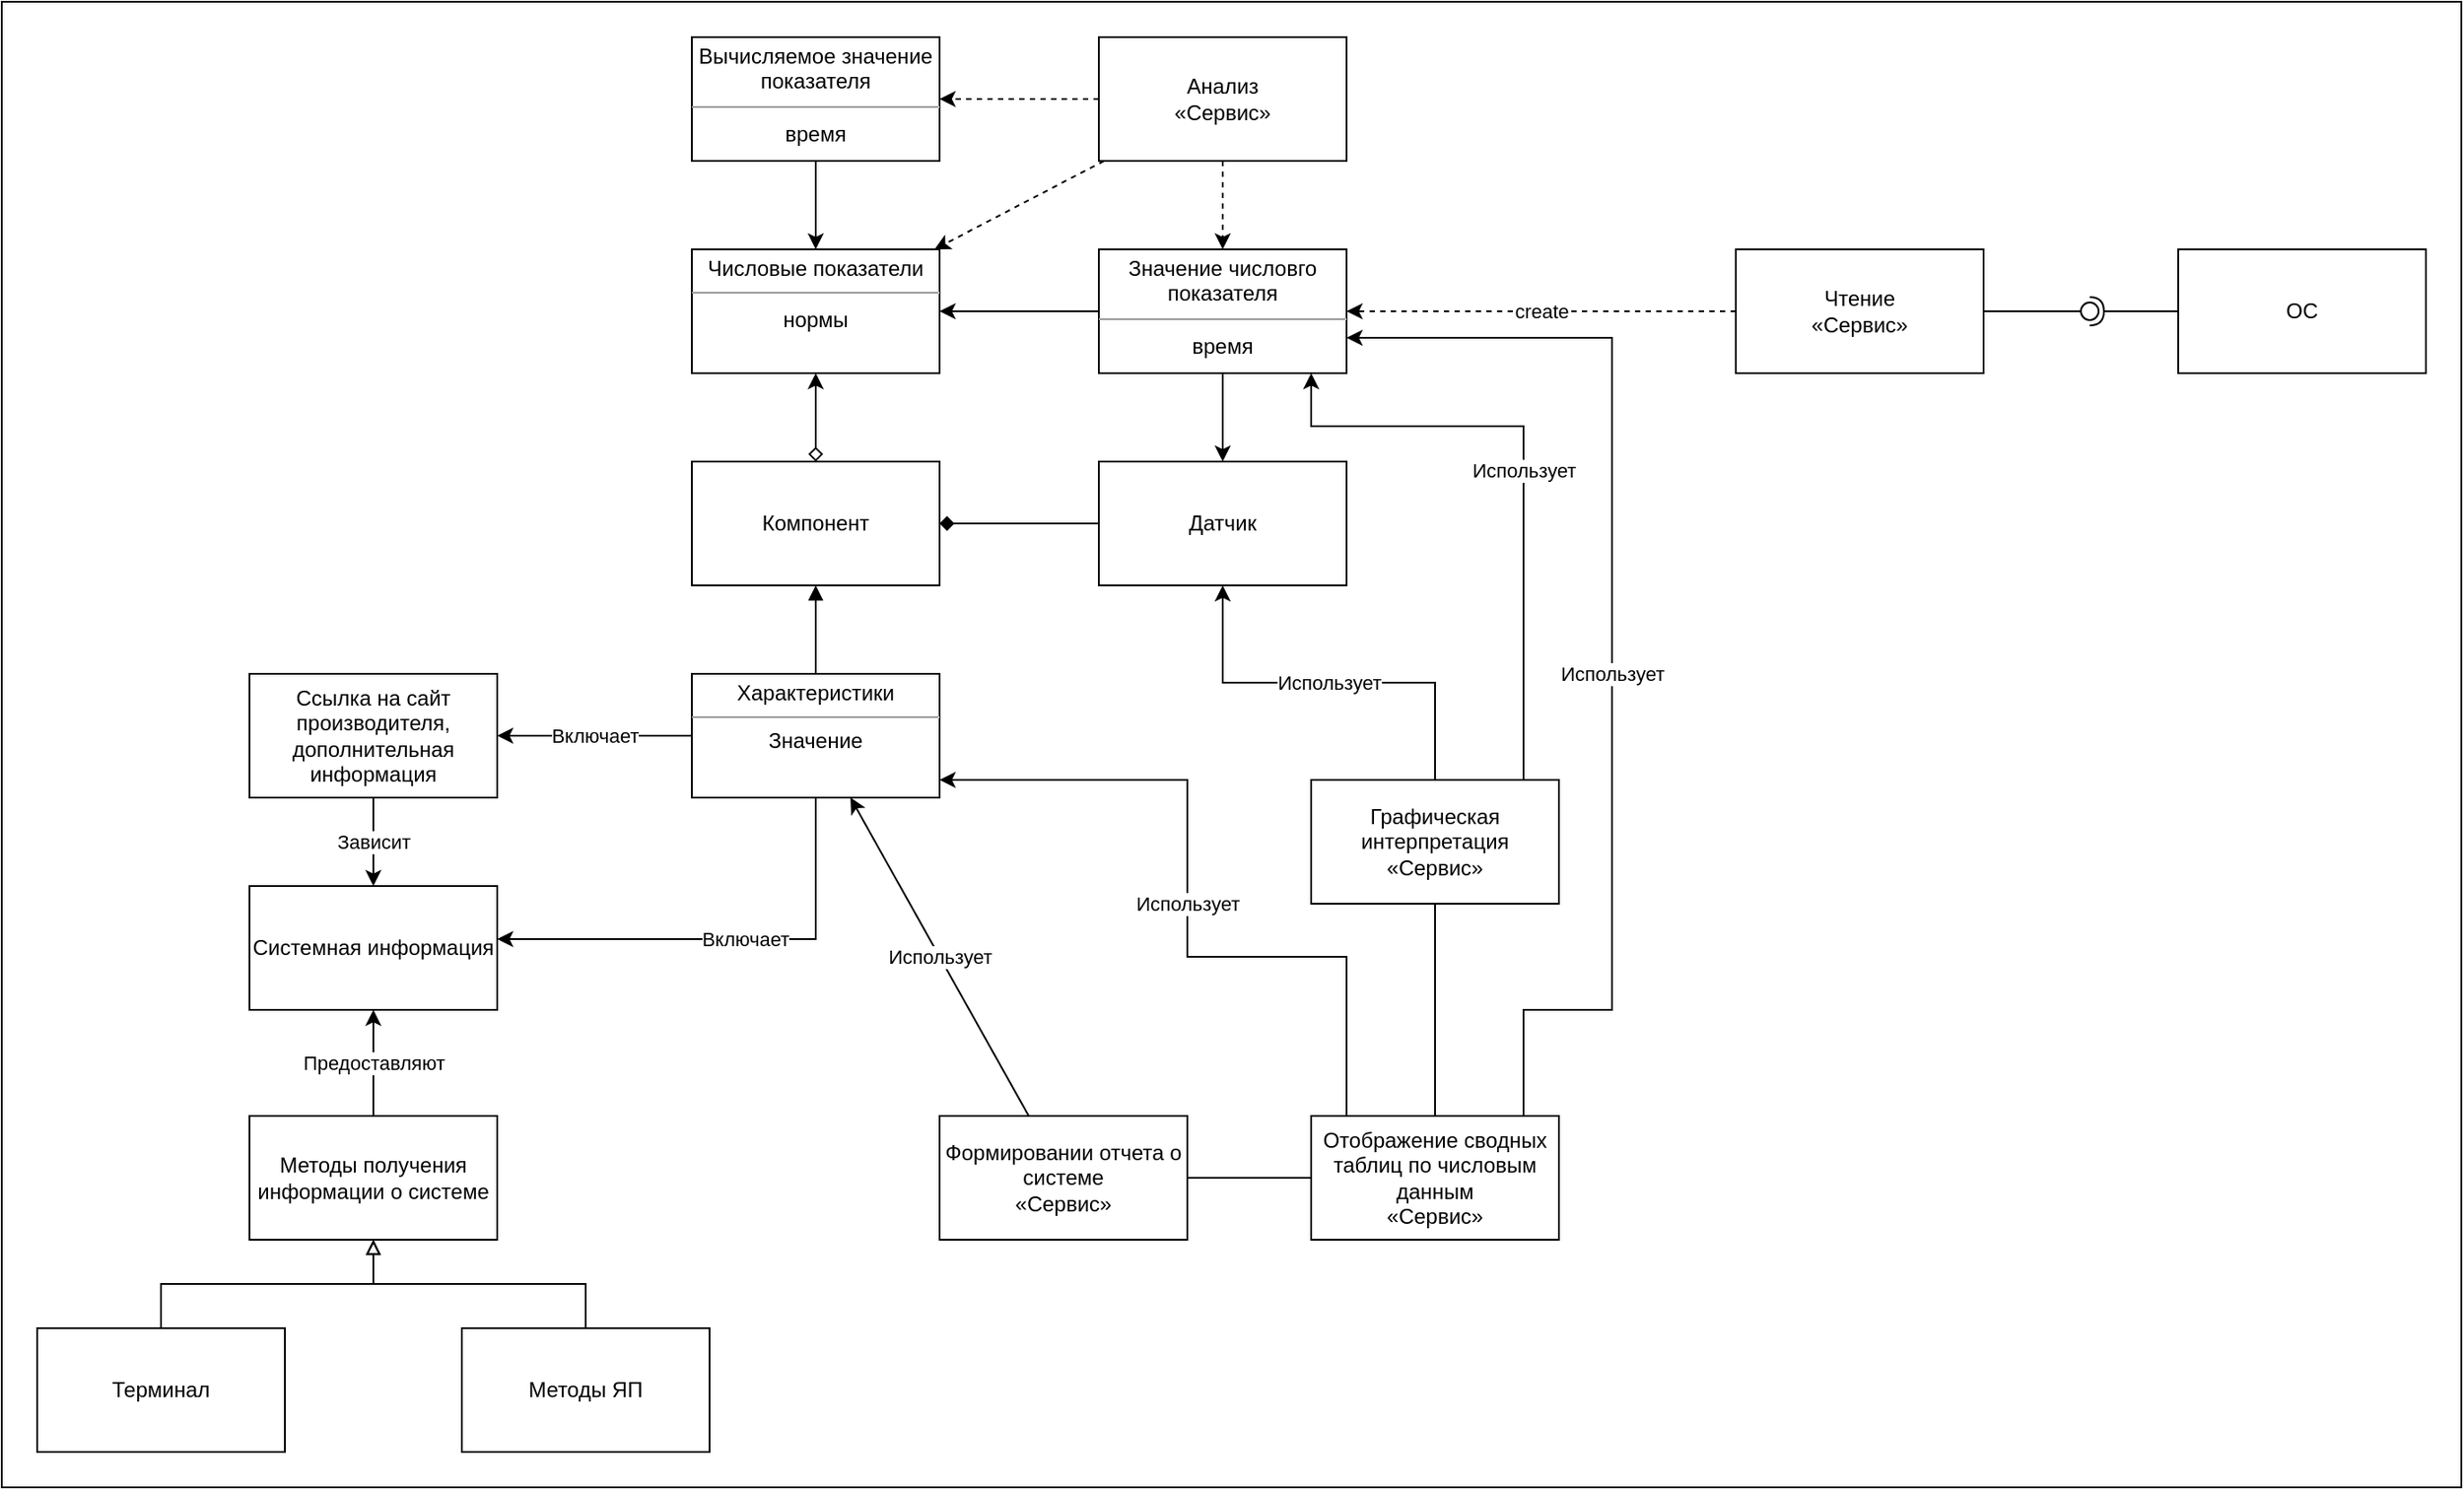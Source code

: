 <mxfile version="22.1.3" type="device">
  <diagram name="Страница — 1" id="zXgOoWQUP_nLfWoA3TZ1">
    <mxGraphModel dx="2515" dy="969" grid="1" gridSize="10" guides="1" tooltips="1" connect="1" arrows="1" fold="1" page="1" pageScale="1" pageWidth="827" pageHeight="1169" math="0" shadow="0">
      <root>
        <mxCell id="0" />
        <mxCell id="1" parent="0" />
        <mxCell id="_-LxQUui5ohnb_1bDOz2-51" value="" style="rounded=0;whiteSpace=wrap;html=1;" vertex="1" parent="1">
          <mxGeometry x="-100" y="30" width="1390" height="840" as="geometry" />
        </mxCell>
        <mxCell id="_-LxQUui5ohnb_1bDOz2-11" style="edgeStyle=orthogonalEdgeStyle;rounded=0;orthogonalLoop=1;jettySize=auto;html=1;dashed=1;" edge="1" parent="1" source="_-LxQUui5ohnb_1bDOz2-2" target="_-LxQUui5ohnb_1bDOz2-3">
          <mxGeometry relative="1" as="geometry" />
        </mxCell>
        <mxCell id="_-LxQUui5ohnb_1bDOz2-12" style="rounded=0;orthogonalLoop=1;jettySize=auto;html=1;dashed=1;" edge="1" parent="1" source="_-LxQUui5ohnb_1bDOz2-2" target="_-LxQUui5ohnb_1bDOz2-4">
          <mxGeometry relative="1" as="geometry" />
        </mxCell>
        <mxCell id="_-LxQUui5ohnb_1bDOz2-13" style="edgeStyle=orthogonalEdgeStyle;rounded=0;orthogonalLoop=1;jettySize=auto;html=1;dashed=1;" edge="1" parent="1" source="_-LxQUui5ohnb_1bDOz2-2" target="_-LxQUui5ohnb_1bDOz2-8">
          <mxGeometry relative="1" as="geometry" />
        </mxCell>
        <mxCell id="_-LxQUui5ohnb_1bDOz2-2" value="Анализ&lt;br&gt;«Сервис»&lt;b&gt;&lt;br&gt;&lt;/b&gt;" style="html=1;whiteSpace=wrap;" vertex="1" parent="1">
          <mxGeometry x="520" y="50" width="140" height="70" as="geometry" />
        </mxCell>
        <mxCell id="_-LxQUui5ohnb_1bDOz2-10" style="edgeStyle=orthogonalEdgeStyle;rounded=0;orthogonalLoop=1;jettySize=auto;html=1;" edge="1" parent="1" source="_-LxQUui5ohnb_1bDOz2-3" target="_-LxQUui5ohnb_1bDOz2-4">
          <mxGeometry relative="1" as="geometry" />
        </mxCell>
        <mxCell id="_-LxQUui5ohnb_1bDOz2-3" value="&lt;p style=&quot;margin:0px;margin-top:4px;text-align:center;&quot;&gt;Вычисляемое значение показателя&lt;/p&gt;&lt;hr size=&quot;1&quot;&gt;&lt;div style=&quot;height:2px;&quot;&gt;&lt;/div&gt;&lt;div style=&quot;text-align: center; height: 2px;&quot;&gt;время&lt;/div&gt;" style="verticalAlign=top;align=left;overflow=fill;fontSize=12;fontFamily=Helvetica;html=1;whiteSpace=wrap;" vertex="1" parent="1">
          <mxGeometry x="290" y="50" width="140" height="70" as="geometry" />
        </mxCell>
        <mxCell id="_-LxQUui5ohnb_1bDOz2-4" value="&lt;p style=&quot;margin:0px;margin-top:4px;text-align:center;&quot;&gt;Числовые показатели&lt;/p&gt;&lt;hr size=&quot;1&quot;&gt;&lt;div style=&quot;height:2px;&quot;&gt;&lt;/div&gt;&lt;div style=&quot;text-align: center; height: 2px;&quot;&gt;нормы&lt;/div&gt;" style="verticalAlign=top;align=left;overflow=fill;fontSize=12;fontFamily=Helvetica;html=1;whiteSpace=wrap;" vertex="1" parent="1">
          <mxGeometry x="290" y="170" width="140" height="70" as="geometry" />
        </mxCell>
        <mxCell id="_-LxQUui5ohnb_1bDOz2-9" style="edgeStyle=orthogonalEdgeStyle;rounded=0;orthogonalLoop=1;jettySize=auto;html=1;" edge="1" parent="1" source="_-LxQUui5ohnb_1bDOz2-8" target="_-LxQUui5ohnb_1bDOz2-4">
          <mxGeometry relative="1" as="geometry" />
        </mxCell>
        <mxCell id="_-LxQUui5ohnb_1bDOz2-18" style="edgeStyle=orthogonalEdgeStyle;rounded=0;orthogonalLoop=1;jettySize=auto;html=1;" edge="1" parent="1" source="_-LxQUui5ohnb_1bDOz2-8" target="_-LxQUui5ohnb_1bDOz2-16">
          <mxGeometry relative="1" as="geometry" />
        </mxCell>
        <mxCell id="_-LxQUui5ohnb_1bDOz2-8" value="&lt;p style=&quot;margin:0px;margin-top:4px;text-align:center;&quot;&gt;Значение числовго показателя&lt;/p&gt;&lt;hr size=&quot;1&quot;&gt;&lt;div style=&quot;height:2px;&quot;&gt;&lt;/div&gt;&lt;div style=&quot;text-align: center; height: 2px;&quot;&gt;время&lt;/div&gt;" style="verticalAlign=top;align=left;overflow=fill;fontSize=12;fontFamily=Helvetica;html=1;whiteSpace=wrap;" vertex="1" parent="1">
          <mxGeometry x="520" y="170" width="140" height="70" as="geometry" />
        </mxCell>
        <mxCell id="_-LxQUui5ohnb_1bDOz2-15" style="edgeStyle=orthogonalEdgeStyle;rounded=0;orthogonalLoop=1;jettySize=auto;html=1;startArrow=diamond;startFill=0;" edge="1" parent="1" source="_-LxQUui5ohnb_1bDOz2-14" target="_-LxQUui5ohnb_1bDOz2-4">
          <mxGeometry relative="1" as="geometry" />
        </mxCell>
        <mxCell id="_-LxQUui5ohnb_1bDOz2-17" style="edgeStyle=orthogonalEdgeStyle;rounded=0;orthogonalLoop=1;jettySize=auto;html=1;startArrow=diamond;startFill=1;endArrow=none;endFill=0;" edge="1" parent="1" source="_-LxQUui5ohnb_1bDOz2-14" target="_-LxQUui5ohnb_1bDOz2-16">
          <mxGeometry relative="1" as="geometry" />
        </mxCell>
        <mxCell id="_-LxQUui5ohnb_1bDOz2-14" value="Компонент" style="rounded=0;whiteSpace=wrap;html=1;" vertex="1" parent="1">
          <mxGeometry x="290" y="290" width="140" height="70" as="geometry" />
        </mxCell>
        <mxCell id="_-LxQUui5ohnb_1bDOz2-16" value="Датчик" style="rounded=0;whiteSpace=wrap;html=1;" vertex="1" parent="1">
          <mxGeometry x="520" y="290" width="140" height="70" as="geometry" />
        </mxCell>
        <mxCell id="_-LxQUui5ohnb_1bDOz2-20" style="edgeStyle=orthogonalEdgeStyle;rounded=0;orthogonalLoop=1;jettySize=auto;html=1;endArrow=block;endFill=1;" edge="1" parent="1" source="_-LxQUui5ohnb_1bDOz2-19" target="_-LxQUui5ohnb_1bDOz2-14">
          <mxGeometry relative="1" as="geometry" />
        </mxCell>
        <mxCell id="_-LxQUui5ohnb_1bDOz2-22" value="Включает" style="edgeStyle=orthogonalEdgeStyle;rounded=0;orthogonalLoop=1;jettySize=auto;html=1;" edge="1" parent="1" source="_-LxQUui5ohnb_1bDOz2-19" target="_-LxQUui5ohnb_1bDOz2-21">
          <mxGeometry relative="1" as="geometry" />
        </mxCell>
        <mxCell id="_-LxQUui5ohnb_1bDOz2-25" value="Включает" style="edgeStyle=orthogonalEdgeStyle;rounded=0;orthogonalLoop=1;jettySize=auto;html=1;" edge="1" parent="1" source="_-LxQUui5ohnb_1bDOz2-19" target="_-LxQUui5ohnb_1bDOz2-23">
          <mxGeometry x="-0.077" relative="1" as="geometry">
            <Array as="points">
              <mxPoint x="360" y="560" />
            </Array>
            <mxPoint as="offset" />
          </mxGeometry>
        </mxCell>
        <mxCell id="_-LxQUui5ohnb_1bDOz2-19" value="&lt;p style=&quot;margin:0px;margin-top:4px;text-align:center;&quot;&gt;Характеристики&lt;/p&gt;&lt;hr size=&quot;1&quot;&gt;&lt;div style=&quot;text-align: center; height: 2px;&quot;&gt;Значение&lt;/div&gt;" style="verticalAlign=top;align=left;overflow=fill;fontSize=12;fontFamily=Helvetica;html=1;whiteSpace=wrap;" vertex="1" parent="1">
          <mxGeometry x="290" y="410" width="140" height="70" as="geometry" />
        </mxCell>
        <mxCell id="_-LxQUui5ohnb_1bDOz2-24" value="Зависит" style="edgeStyle=orthogonalEdgeStyle;rounded=0;orthogonalLoop=1;jettySize=auto;html=1;" edge="1" parent="1" source="_-LxQUui5ohnb_1bDOz2-21" target="_-LxQUui5ohnb_1bDOz2-23">
          <mxGeometry relative="1" as="geometry" />
        </mxCell>
        <mxCell id="_-LxQUui5ohnb_1bDOz2-21" value="Ссылка на сайт производителя, дополнительная информация" style="rounded=0;whiteSpace=wrap;html=1;" vertex="1" parent="1">
          <mxGeometry x="40" y="410" width="140" height="70" as="geometry" />
        </mxCell>
        <mxCell id="_-LxQUui5ohnb_1bDOz2-23" value="Системная информация" style="rounded=0;whiteSpace=wrap;html=1;" vertex="1" parent="1">
          <mxGeometry x="40" y="530" width="140" height="70" as="geometry" />
        </mxCell>
        <mxCell id="_-LxQUui5ohnb_1bDOz2-27" value="Предоставляют" style="edgeStyle=orthogonalEdgeStyle;rounded=0;orthogonalLoop=1;jettySize=auto;html=1;" edge="1" parent="1" source="_-LxQUui5ohnb_1bDOz2-26" target="_-LxQUui5ohnb_1bDOz2-23">
          <mxGeometry relative="1" as="geometry" />
        </mxCell>
        <mxCell id="_-LxQUui5ohnb_1bDOz2-26" value="Методы получения информации о системе" style="rounded=0;whiteSpace=wrap;html=1;" vertex="1" parent="1">
          <mxGeometry x="40" y="660" width="140" height="70" as="geometry" />
        </mxCell>
        <mxCell id="_-LxQUui5ohnb_1bDOz2-31" style="edgeStyle=orthogonalEdgeStyle;rounded=0;orthogonalLoop=1;jettySize=auto;html=1;endArrow=block;endFill=0;" edge="1" parent="1" source="_-LxQUui5ohnb_1bDOz2-28" target="_-LxQUui5ohnb_1bDOz2-26">
          <mxGeometry relative="1" as="geometry" />
        </mxCell>
        <mxCell id="_-LxQUui5ohnb_1bDOz2-28" value="Методы ЯП" style="rounded=0;whiteSpace=wrap;html=1;" vertex="1" parent="1">
          <mxGeometry x="160" y="780" width="140" height="70" as="geometry" />
        </mxCell>
        <mxCell id="_-LxQUui5ohnb_1bDOz2-30" style="edgeStyle=orthogonalEdgeStyle;rounded=0;orthogonalLoop=1;jettySize=auto;html=1;endArrow=block;endFill=0;" edge="1" parent="1" source="_-LxQUui5ohnb_1bDOz2-29" target="_-LxQUui5ohnb_1bDOz2-26">
          <mxGeometry relative="1" as="geometry" />
        </mxCell>
        <mxCell id="_-LxQUui5ohnb_1bDOz2-29" value="Терминал" style="rounded=0;whiteSpace=wrap;html=1;" vertex="1" parent="1">
          <mxGeometry x="-80" y="780" width="140" height="70" as="geometry" />
        </mxCell>
        <mxCell id="_-LxQUui5ohnb_1bDOz2-39" value="Использует" style="edgeStyle=orthogonalEdgeStyle;rounded=0;orthogonalLoop=1;jettySize=auto;html=1;" edge="1" parent="1" source="_-LxQUui5ohnb_1bDOz2-32" target="_-LxQUui5ohnb_1bDOz2-19">
          <mxGeometry relative="1" as="geometry">
            <Array as="points">
              <mxPoint x="660" y="570" />
              <mxPoint x="570" y="570" />
              <mxPoint x="570" y="470" />
            </Array>
          </mxGeometry>
        </mxCell>
        <mxCell id="_-LxQUui5ohnb_1bDOz2-40" value="Использует" style="edgeStyle=orthogonalEdgeStyle;rounded=0;orthogonalLoop=1;jettySize=auto;html=1;" edge="1" parent="1" source="_-LxQUui5ohnb_1bDOz2-32" target="_-LxQUui5ohnb_1bDOz2-8">
          <mxGeometry x="-0.062" relative="1" as="geometry">
            <Array as="points">
              <mxPoint x="760" y="600" />
              <mxPoint x="810" y="600" />
              <mxPoint x="810" y="220" />
            </Array>
            <mxPoint as="offset" />
          </mxGeometry>
        </mxCell>
        <mxCell id="_-LxQUui5ohnb_1bDOz2-42" style="edgeStyle=orthogonalEdgeStyle;rounded=0;orthogonalLoop=1;jettySize=auto;html=1;endArrow=none;endFill=0;" edge="1" parent="1" source="_-LxQUui5ohnb_1bDOz2-32" target="_-LxQUui5ohnb_1bDOz2-33">
          <mxGeometry relative="1" as="geometry" />
        </mxCell>
        <mxCell id="_-LxQUui5ohnb_1bDOz2-32" value="Отображение сводных таблиц по числовым данным&lt;br&gt;«Сервис»" style="rounded=0;whiteSpace=wrap;html=1;" vertex="1" parent="1">
          <mxGeometry x="640" y="660" width="140" height="70" as="geometry" />
        </mxCell>
        <mxCell id="_-LxQUui5ohnb_1bDOz2-43" value="Использует" style="rounded=0;orthogonalLoop=1;jettySize=auto;html=1;" edge="1" parent="1" source="_-LxQUui5ohnb_1bDOz2-33" target="_-LxQUui5ohnb_1bDOz2-19">
          <mxGeometry relative="1" as="geometry" />
        </mxCell>
        <mxCell id="_-LxQUui5ohnb_1bDOz2-33" value="Формировании отчета о системе&lt;br&gt;«Сервис»" style="rounded=0;whiteSpace=wrap;html=1;" vertex="1" parent="1">
          <mxGeometry x="430" y="660" width="140" height="70" as="geometry" />
        </mxCell>
        <mxCell id="_-LxQUui5ohnb_1bDOz2-35" value="Использует" style="rounded=0;orthogonalLoop=1;jettySize=auto;html=1;edgeStyle=orthogonalEdgeStyle;" edge="1" parent="1" source="_-LxQUui5ohnb_1bDOz2-34" target="_-LxQUui5ohnb_1bDOz2-8">
          <mxGeometry relative="1" as="geometry">
            <Array as="points">
              <mxPoint x="760" y="270" />
              <mxPoint x="640" y="270" />
            </Array>
          </mxGeometry>
        </mxCell>
        <mxCell id="_-LxQUui5ohnb_1bDOz2-37" value="Использует" style="edgeStyle=orthogonalEdgeStyle;rounded=0;orthogonalLoop=1;jettySize=auto;html=1;" edge="1" parent="1" source="_-LxQUui5ohnb_1bDOz2-34" target="_-LxQUui5ohnb_1bDOz2-16">
          <mxGeometry relative="1" as="geometry" />
        </mxCell>
        <mxCell id="_-LxQUui5ohnb_1bDOz2-41" style="edgeStyle=orthogonalEdgeStyle;rounded=0;orthogonalLoop=1;jettySize=auto;html=1;endArrow=none;endFill=0;" edge="1" parent="1" source="_-LxQUui5ohnb_1bDOz2-34" target="_-LxQUui5ohnb_1bDOz2-32">
          <mxGeometry relative="1" as="geometry" />
        </mxCell>
        <mxCell id="_-LxQUui5ohnb_1bDOz2-34" value="Графическая интерпретация&lt;br&gt;«Сервис»" style="rounded=0;whiteSpace=wrap;html=1;" vertex="1" parent="1">
          <mxGeometry x="640" y="470" width="140" height="70" as="geometry" />
        </mxCell>
        <mxCell id="_-LxQUui5ohnb_1bDOz2-46" value="create" style="edgeStyle=orthogonalEdgeStyle;rounded=0;orthogonalLoop=1;jettySize=auto;html=1;dashed=1;" edge="1" parent="1" source="_-LxQUui5ohnb_1bDOz2-45" target="_-LxQUui5ohnb_1bDOz2-8">
          <mxGeometry relative="1" as="geometry" />
        </mxCell>
        <mxCell id="_-LxQUui5ohnb_1bDOz2-45" value="Чтение&lt;br&gt;«Сервис»&lt;b&gt;&lt;br&gt;&lt;/b&gt;" style="html=1;whiteSpace=wrap;" vertex="1" parent="1">
          <mxGeometry x="880" y="170" width="140" height="70" as="geometry" />
        </mxCell>
        <mxCell id="_-LxQUui5ohnb_1bDOz2-47" value="ОС" style="rounded=0;whiteSpace=wrap;html=1;" vertex="1" parent="1">
          <mxGeometry x="1130" y="170" width="140" height="70" as="geometry" />
        </mxCell>
        <mxCell id="_-LxQUui5ohnb_1bDOz2-48" value="" style="rounded=0;orthogonalLoop=1;jettySize=auto;html=1;endArrow=halfCircle;endFill=0;endSize=6;strokeWidth=1;sketch=0;" edge="1" target="_-LxQUui5ohnb_1bDOz2-50" parent="1" source="_-LxQUui5ohnb_1bDOz2-47">
          <mxGeometry relative="1" as="geometry">
            <mxPoint x="1100" y="205" as="sourcePoint" />
          </mxGeometry>
        </mxCell>
        <mxCell id="_-LxQUui5ohnb_1bDOz2-49" value="" style="rounded=0;orthogonalLoop=1;jettySize=auto;html=1;endArrow=oval;endFill=0;sketch=0;sourcePerimeterSpacing=0;targetPerimeterSpacing=0;endSize=10;" edge="1" target="_-LxQUui5ohnb_1bDOz2-50" parent="1" source="_-LxQUui5ohnb_1bDOz2-45">
          <mxGeometry relative="1" as="geometry">
            <mxPoint x="1060" y="205" as="sourcePoint" />
          </mxGeometry>
        </mxCell>
        <mxCell id="_-LxQUui5ohnb_1bDOz2-50" value="" style="ellipse;whiteSpace=wrap;html=1;align=center;aspect=fixed;fillColor=none;strokeColor=none;resizable=0;perimeter=centerPerimeter;rotatable=0;allowArrows=0;points=[];outlineConnect=1;" vertex="1" parent="1">
          <mxGeometry x="1075" y="200" width="10" height="10" as="geometry" />
        </mxCell>
      </root>
    </mxGraphModel>
  </diagram>
</mxfile>
